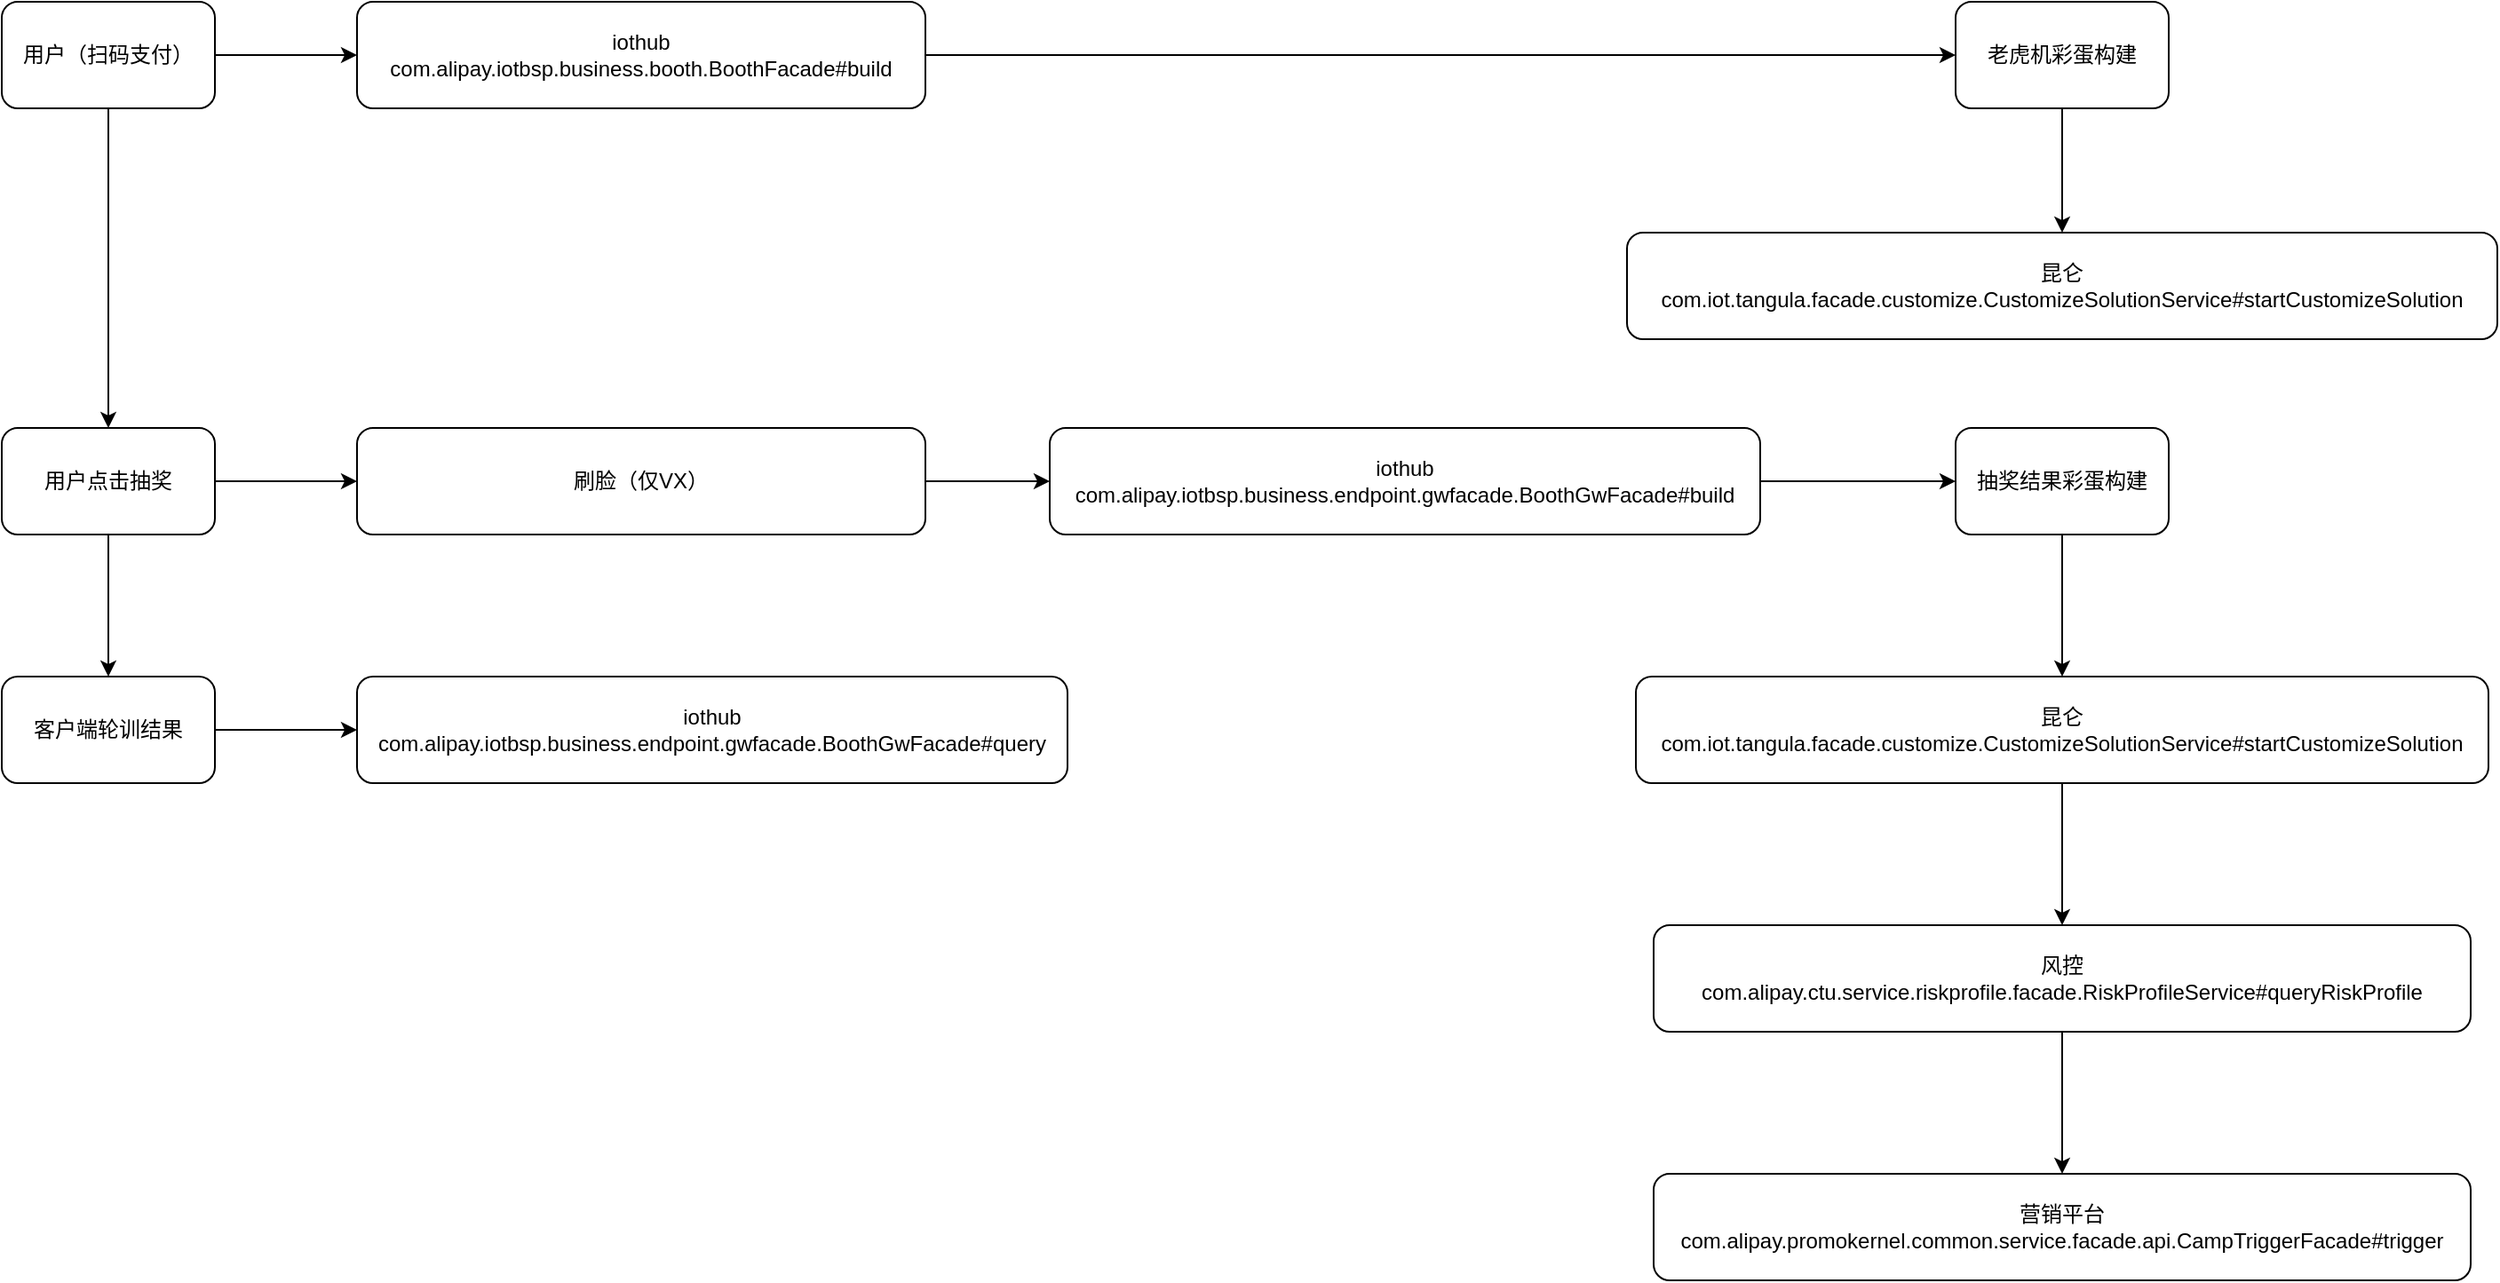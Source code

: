 <mxfile version="15.4.3" type="github"><diagram id="-VNGFVPL0YFvuoUVREtQ" name="Page-1"><mxGraphModel dx="2381" dy="1026" grid="1" gridSize="10" guides="1" tooltips="1" connect="1" arrows="1" fold="1" page="1" pageScale="1" pageWidth="827" pageHeight="1169" math="0" shadow="0"><root><mxCell id="0"/><mxCell id="1" parent="0"/><mxCell id="vyAJEUCPhfvhLtuad5GS-8" value="" style="edgeStyle=orthogonalEdgeStyle;rounded=0;orthogonalLoop=1;jettySize=auto;html=1;" edge="1" parent="1" source="vyAJEUCPhfvhLtuad5GS-1" target="vyAJEUCPhfvhLtuad5GS-7"><mxGeometry relative="1" as="geometry"/></mxCell><mxCell id="vyAJEUCPhfvhLtuad5GS-9" style="edgeStyle=orthogonalEdgeStyle;rounded=0;orthogonalLoop=1;jettySize=auto;html=1;exitX=1;exitY=0.5;exitDx=0;exitDy=0;" edge="1" parent="1" source="vyAJEUCPhfvhLtuad5GS-1" target="vyAJEUCPhfvhLtuad5GS-2"><mxGeometry relative="1" as="geometry"/></mxCell><mxCell id="vyAJEUCPhfvhLtuad5GS-1" value="用户（扫码支付）" style="rounded=1;whiteSpace=wrap;html=1;" vertex="1" parent="1"><mxGeometry x="-210" y="310" width="120" height="60" as="geometry"/></mxCell><mxCell id="vyAJEUCPhfvhLtuad5GS-4" value="" style="edgeStyle=orthogonalEdgeStyle;rounded=0;orthogonalLoop=1;jettySize=auto;html=1;" edge="1" parent="1" source="vyAJEUCPhfvhLtuad5GS-2" target="vyAJEUCPhfvhLtuad5GS-3"><mxGeometry relative="1" as="geometry"/></mxCell><mxCell id="vyAJEUCPhfvhLtuad5GS-2" value="iothub&lt;br&gt;com.alipay.iotbsp.business.booth.BoothFacade#build" style="rounded=1;whiteSpace=wrap;html=1;" vertex="1" parent="1"><mxGeometry x="-10" y="310" width="320" height="60" as="geometry"/></mxCell><mxCell id="vyAJEUCPhfvhLtuad5GS-6" value="" style="edgeStyle=orthogonalEdgeStyle;rounded=0;orthogonalLoop=1;jettySize=auto;html=1;" edge="1" parent="1" source="vyAJEUCPhfvhLtuad5GS-3" target="vyAJEUCPhfvhLtuad5GS-5"><mxGeometry relative="1" as="geometry"/></mxCell><mxCell id="vyAJEUCPhfvhLtuad5GS-3" value="老虎机彩蛋构建" style="whiteSpace=wrap;html=1;rounded=1;" vertex="1" parent="1"><mxGeometry x="890" y="310" width="120" height="60" as="geometry"/></mxCell><mxCell id="vyAJEUCPhfvhLtuad5GS-5" value="昆仑&lt;br&gt;com.iot.tangula.facade.customize.CustomizeSolutionService#startCustomizeSolution" style="whiteSpace=wrap;html=1;rounded=1;" vertex="1" parent="1"><mxGeometry x="705" y="440" width="490" height="60" as="geometry"/></mxCell><mxCell id="vyAJEUCPhfvhLtuad5GS-13" style="edgeStyle=orthogonalEdgeStyle;rounded=0;orthogonalLoop=1;jettySize=auto;html=1;exitX=1;exitY=0.5;exitDx=0;exitDy=0;" edge="1" parent="1" source="vyAJEUCPhfvhLtuad5GS-7" target="vyAJEUCPhfvhLtuad5GS-12"><mxGeometry relative="1" as="geometry"/></mxCell><mxCell id="vyAJEUCPhfvhLtuad5GS-16" value="" style="edgeStyle=orthogonalEdgeStyle;rounded=0;orthogonalLoop=1;jettySize=auto;html=1;" edge="1" parent="1" source="vyAJEUCPhfvhLtuad5GS-7" target="vyAJEUCPhfvhLtuad5GS-15"><mxGeometry relative="1" as="geometry"/></mxCell><mxCell id="vyAJEUCPhfvhLtuad5GS-7" value="用户点击抽奖" style="rounded=1;whiteSpace=wrap;html=1;" vertex="1" parent="1"><mxGeometry x="-210" y="550" width="120" height="60" as="geometry"/></mxCell><mxCell id="vyAJEUCPhfvhLtuad5GS-22" style="edgeStyle=orthogonalEdgeStyle;rounded=0;orthogonalLoop=1;jettySize=auto;html=1;exitX=1;exitY=0.5;exitDx=0;exitDy=0;entryX=0;entryY=0.5;entryDx=0;entryDy=0;" edge="1" parent="1" source="vyAJEUCPhfvhLtuad5GS-10" target="vyAJEUCPhfvhLtuad5GS-20"><mxGeometry relative="1" as="geometry"/></mxCell><mxCell id="vyAJEUCPhfvhLtuad5GS-10" value="iothub&lt;br&gt;com.alipay.iotbsp.business.endpoint.gwfacade.BoothGwFacade#build" style="rounded=1;whiteSpace=wrap;html=1;" vertex="1" parent="1"><mxGeometry x="380" y="550" width="400" height="60" as="geometry"/></mxCell><mxCell id="vyAJEUCPhfvhLtuad5GS-14" style="edgeStyle=orthogonalEdgeStyle;rounded=0;orthogonalLoop=1;jettySize=auto;html=1;exitX=1;exitY=0.5;exitDx=0;exitDy=0;entryX=0;entryY=0.5;entryDx=0;entryDy=0;" edge="1" parent="1" source="vyAJEUCPhfvhLtuad5GS-12" target="vyAJEUCPhfvhLtuad5GS-10"><mxGeometry relative="1" as="geometry"/></mxCell><mxCell id="vyAJEUCPhfvhLtuad5GS-12" value="刷脸（仅VX）" style="rounded=1;whiteSpace=wrap;html=1;" vertex="1" parent="1"><mxGeometry x="-10" y="550" width="320" height="60" as="geometry"/></mxCell><mxCell id="vyAJEUCPhfvhLtuad5GS-18" value="" style="edgeStyle=orthogonalEdgeStyle;rounded=0;orthogonalLoop=1;jettySize=auto;html=1;" edge="1" parent="1" source="vyAJEUCPhfvhLtuad5GS-15" target="vyAJEUCPhfvhLtuad5GS-17"><mxGeometry relative="1" as="geometry"/></mxCell><mxCell id="vyAJEUCPhfvhLtuad5GS-15" value="客户端轮训结果" style="whiteSpace=wrap;html=1;rounded=1;" vertex="1" parent="1"><mxGeometry x="-210" y="690" width="120" height="60" as="geometry"/></mxCell><mxCell id="vyAJEUCPhfvhLtuad5GS-17" value="iothub&lt;br&gt;com.alipay.iotbsp.business.endpoint.gwfacade.BoothGwFacade#query" style="whiteSpace=wrap;html=1;rounded=1;" vertex="1" parent="1"><mxGeometry x="-10" y="690" width="400" height="60" as="geometry"/></mxCell><mxCell id="vyAJEUCPhfvhLtuad5GS-24" value="" style="edgeStyle=orthogonalEdgeStyle;rounded=0;orthogonalLoop=1;jettySize=auto;html=1;" edge="1" parent="1" source="vyAJEUCPhfvhLtuad5GS-20" target="vyAJEUCPhfvhLtuad5GS-23"><mxGeometry relative="1" as="geometry"/></mxCell><mxCell id="vyAJEUCPhfvhLtuad5GS-20" value="抽奖结果彩蛋构建" style="whiteSpace=wrap;html=1;rounded=1;" vertex="1" parent="1"><mxGeometry x="890" y="550" width="120" height="60" as="geometry"/></mxCell><mxCell id="vyAJEUCPhfvhLtuad5GS-26" value="" style="edgeStyle=orthogonalEdgeStyle;rounded=0;orthogonalLoop=1;jettySize=auto;html=1;" edge="1" parent="1" source="vyAJEUCPhfvhLtuad5GS-23" target="vyAJEUCPhfvhLtuad5GS-25"><mxGeometry relative="1" as="geometry"/></mxCell><mxCell id="vyAJEUCPhfvhLtuad5GS-23" value="&lt;span&gt;昆仑&lt;/span&gt;&lt;br&gt;&lt;span&gt;com.iot.tangula.facade.customize.CustomizeSolutionService#startCustomizeSolution&lt;/span&gt;" style="whiteSpace=wrap;html=1;rounded=1;" vertex="1" parent="1"><mxGeometry x="710" y="690" width="480" height="60" as="geometry"/></mxCell><mxCell id="vyAJEUCPhfvhLtuad5GS-28" value="" style="edgeStyle=orthogonalEdgeStyle;rounded=0;orthogonalLoop=1;jettySize=auto;html=1;" edge="1" parent="1" source="vyAJEUCPhfvhLtuad5GS-25" target="vyAJEUCPhfvhLtuad5GS-27"><mxGeometry relative="1" as="geometry"/></mxCell><mxCell id="vyAJEUCPhfvhLtuad5GS-25" value="风控&lt;br&gt;com.alipay.ctu.service.riskprofile.facade.RiskProfileService#queryRiskProfile" style="whiteSpace=wrap;html=1;rounded=1;" vertex="1" parent="1"><mxGeometry x="720" y="830" width="460" height="60" as="geometry"/></mxCell><mxCell id="vyAJEUCPhfvhLtuad5GS-27" value="营销平台&lt;br&gt;com.alipay.promokernel.common.service.facade.api.CampTriggerFacade#trigger" style="whiteSpace=wrap;html=1;rounded=1;" vertex="1" parent="1"><mxGeometry x="720" y="970" width="460" height="60" as="geometry"/></mxCell></root></mxGraphModel></diagram></mxfile>